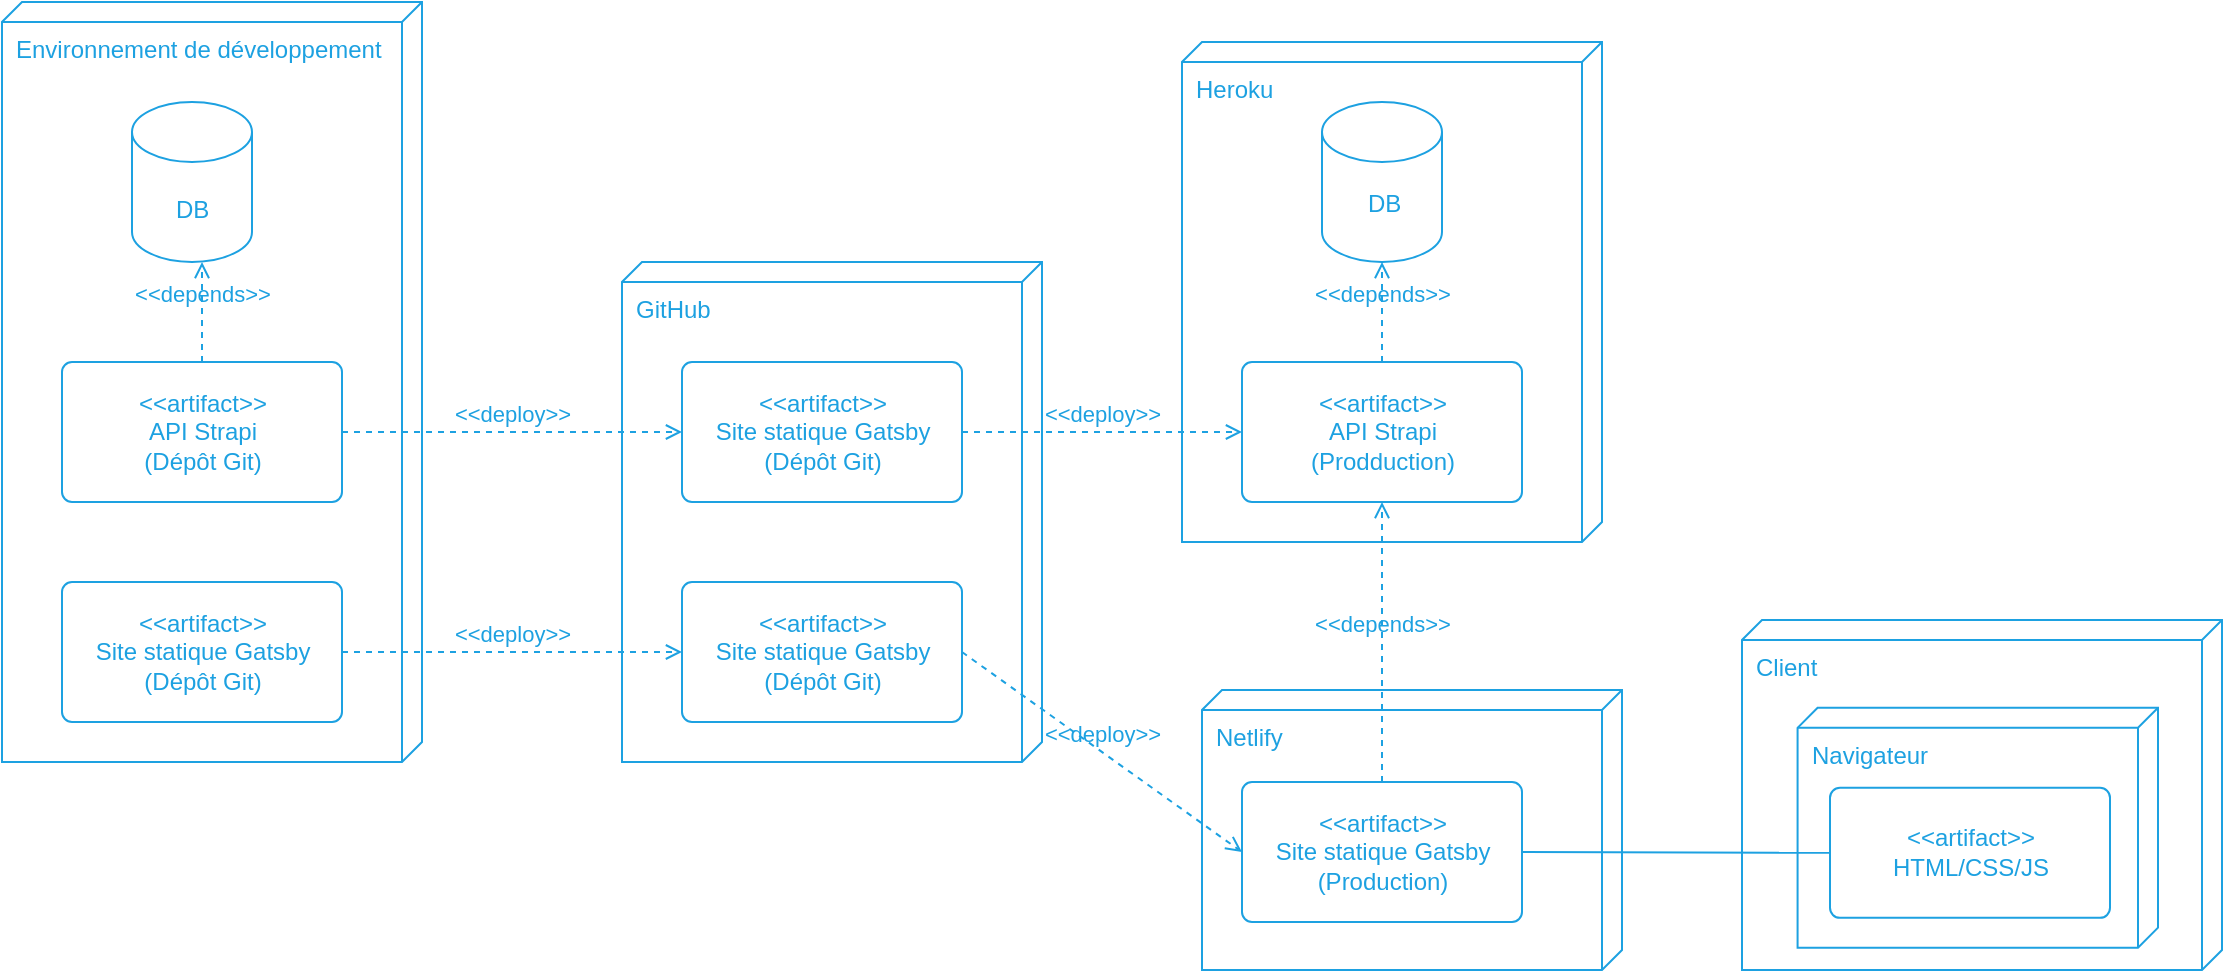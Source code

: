 <mxfile>
    <diagram id="GNdYHzxpxQGXfG1FeGK9" name="Page-1">
        <mxGraphModel dx="1617" dy="735" grid="1" gridSize="10" guides="1" tooltips="1" connect="1" arrows="1" fold="1" page="1" pageScale="1" pageWidth="827" pageHeight="1169" math="0" shadow="0">
            <root>
                <mxCell id="0"/>
                <mxCell id="1" parent="0"/>
                <mxCell id="333" value="&lt;font color=&quot;#1da1e1&quot;&gt;Environnement de développement&lt;/font&gt;" style="verticalAlign=top;align=left;shape=cube;size=10;direction=south;fontStyle=0;html=1;boundedLbl=1;spacingLeft=5;fillColor=none;strokeColor=#1DA1E1;" parent="1" vertex="1">
                    <mxGeometry x="-310" y="10" width="210" height="380" as="geometry"/>
                </mxCell>
                <mxCell id="321" value="&lt;font color=&quot;#1da1e1&quot;&gt;Netlify&lt;/font&gt;" style="verticalAlign=top;align=left;shape=cube;size=10;direction=south;fontStyle=0;html=1;boundedLbl=1;spacingLeft=5;fillColor=none;strokeColor=#1DA1E1;" parent="1" vertex="1">
                    <mxGeometry x="290" y="354" width="210" height="140" as="geometry"/>
                </mxCell>
                <mxCell id="312" value="&lt;font color=&quot;#1da1e1&quot;&gt;GitHub&lt;/font&gt;" style="verticalAlign=top;align=left;shape=cube;size=10;direction=south;fontStyle=0;html=1;boundedLbl=1;spacingLeft=5;fillColor=none;strokeColor=#1DA1E1;" parent="1" vertex="1">
                    <mxGeometry y="140" width="210" height="250" as="geometry"/>
                </mxCell>
                <mxCell id="314" value="&lt;font color=&quot;#1da1e1&quot;&gt;&amp;lt;&amp;lt;artifact&amp;gt;&amp;gt;&lt;br&gt;&lt;/font&gt;&lt;span style=&quot;color: rgb(29 , 161 , 225)&quot;&gt;Site statique Gatsby&lt;/span&gt;&lt;font color=&quot;#1da1e1&quot;&gt;&lt;br&gt;(Dépôt Git)&lt;br&gt;&lt;/font&gt;" style="html=1;align=center;verticalAlign=middle;rounded=1;absoluteArcSize=1;arcSize=10;dashed=0;fillColor=none;strokeColor=#1DA1E1;" parent="1" vertex="1">
                    <mxGeometry x="30" y="190" width="140" height="70" as="geometry"/>
                </mxCell>
                <mxCell id="346" style="rounded=0;orthogonalLoop=1;jettySize=auto;html=1;exitX=1;exitY=0.5;exitDx=0;exitDy=0;entryX=0;entryY=0.5;entryDx=0;entryDy=0;strokeColor=#1DA1E1;endArrow=none;endFill=0;" parent="1" source="319" target="351" edge="1">
                    <mxGeometry relative="1" as="geometry"/>
                </mxCell>
                <mxCell id="319" value="&lt;font color=&quot;#1da1e1&quot;&gt;&amp;lt;&amp;lt;artifact&amp;gt;&amp;gt;&lt;br&gt;Site statique Gatsby&lt;br&gt;(Production)&lt;br&gt;&lt;/font&gt;" style="html=1;align=center;verticalAlign=middle;rounded=1;absoluteArcSize=1;arcSize=10;dashed=0;fillColor=none;strokeColor=#1DA1E1;" parent="1" vertex="1">
                    <mxGeometry x="310" y="400" width="140" height="70" as="geometry"/>
                </mxCell>
                <mxCell id="323" value="&lt;font color=&quot;#1da1e1&quot;&gt;&amp;lt;&amp;lt;artifact&amp;gt;&amp;gt;&lt;br&gt;&lt;/font&gt;&lt;span style=&quot;color: rgb(29 , 161 , 225)&quot;&gt;Site statique Gatsby&lt;/span&gt;&lt;font color=&quot;#1da1e1&quot;&gt;&lt;br&gt;(Dépôt Git)&lt;br&gt;&lt;/font&gt;" style="html=1;align=center;verticalAlign=middle;rounded=1;absoluteArcSize=1;arcSize=10;dashed=0;fillColor=none;strokeColor=#1DA1E1;" parent="1" vertex="1">
                    <mxGeometry x="30" y="300" width="140" height="70" as="geometry"/>
                </mxCell>
                <mxCell id="331" value="&lt;font color=&quot;#1da1e1&quot;&gt;&amp;lt;&amp;lt;artifact&amp;gt;&amp;gt;&lt;br&gt;API Strapi&lt;br&gt;(Dépôt Git)&lt;br&gt;&lt;/font&gt;" style="html=1;align=center;verticalAlign=middle;rounded=1;absoluteArcSize=1;arcSize=10;dashed=0;fillColor=none;strokeColor=#1DA1E1;" parent="1" vertex="1">
                    <mxGeometry x="-280" y="190" width="140" height="70" as="geometry"/>
                </mxCell>
                <mxCell id="332" value="&lt;font color=&quot;#1da1e1&quot;&gt;&amp;lt;&amp;lt;artifact&amp;gt;&amp;gt;&lt;br&gt;&lt;/font&gt;&lt;span style=&quot;color: rgb(29 , 161 , 225)&quot;&gt;Site statique Gatsby&lt;/span&gt;&lt;font color=&quot;#1da1e1&quot;&gt;&lt;br&gt;(Dépôt Git)&lt;br&gt;&lt;/font&gt;" style="html=1;align=center;verticalAlign=middle;rounded=1;absoluteArcSize=1;arcSize=10;dashed=0;fillColor=none;strokeColor=#1DA1E1;" parent="1" vertex="1">
                    <mxGeometry x="-280" y="300" width="140" height="70" as="geometry"/>
                </mxCell>
                <mxCell id="335" value="&lt;font color=&quot;#1da1e1&quot;&gt;&amp;lt;&amp;lt;deploy&amp;gt;&amp;gt;&lt;/font&gt;" style="html=1;verticalAlign=bottom;labelBackgroundColor=none;endArrow=open;endFill=0;dashed=1;strokeColor=#1DA1E1;exitX=1;exitY=0.5;exitDx=0;exitDy=0;entryX=0;entryY=0.5;entryDx=0;entryDy=0;" parent="1" source="332" target="323" edge="1">
                    <mxGeometry width="160" relative="1" as="geometry">
                        <mxPoint x="-120" y="334.66" as="sourcePoint"/>
                        <mxPoint x="40" y="334.66" as="targetPoint"/>
                    </mxGeometry>
                </mxCell>
                <mxCell id="336" value="&lt;font color=&quot;#1da1e1&quot;&gt;&amp;lt;&amp;lt;deploy&amp;gt;&amp;gt;&lt;/font&gt;" style="html=1;verticalAlign=bottom;labelBackgroundColor=none;endArrow=open;endFill=0;dashed=1;strokeColor=#1DA1E1;exitX=1;exitY=0.5;exitDx=0;exitDy=0;entryX=0;entryY=0.5;entryDx=0;entryDy=0;" parent="1" source="331" target="314" edge="1">
                    <mxGeometry width="160" relative="1" as="geometry">
                        <mxPoint x="-130" y="345.0" as="sourcePoint"/>
                        <mxPoint x="40" y="345.0" as="targetPoint"/>
                    </mxGeometry>
                </mxCell>
                <mxCell id="337" value="" style="group" parent="1" vertex="1" connectable="0">
                    <mxGeometry x="-245" y="60" width="60" height="80" as="geometry"/>
                </mxCell>
                <mxCell id="338" value="" style="shape=cylinder3;whiteSpace=wrap;html=1;boundedLbl=1;backgroundOutline=1;size=15;strokeColor=#1DA1E1;fillColor=none;" parent="337" vertex="1">
                    <mxGeometry width="60" height="80" as="geometry"/>
                </mxCell>
                <mxCell id="339" value="&lt;div style=&quot;text-align: center&quot;&gt;&lt;span&gt;&lt;font color=&quot;#1da1e1&quot; face=&quot;helvetica&quot;&gt;DB&lt;/font&gt;&lt;/span&gt;&lt;/div&gt;" style="text;whiteSpace=wrap;html=1;" parent="337" vertex="1">
                    <mxGeometry x="20" y="40" width="30" height="40" as="geometry"/>
                </mxCell>
                <mxCell id="340" value="&lt;font color=&quot;#1da1e1&quot;&gt;&amp;lt;&amp;lt;depends&amp;gt;&amp;gt;&lt;/font&gt;" style="html=1;verticalAlign=bottom;labelBackgroundColor=none;endArrow=open;endFill=0;dashed=1;strokeColor=#1DA1E1;exitX=0.5;exitY=0;exitDx=0;exitDy=0;entryX=0.5;entryY=1;entryDx=0;entryDy=0;" parent="1" source="331" target="339" edge="1">
                    <mxGeometry width="160" relative="1" as="geometry">
                        <mxPoint x="-130" y="235.0" as="sourcePoint"/>
                        <mxPoint x="40" y="235.0" as="targetPoint"/>
                    </mxGeometry>
                </mxCell>
                <mxCell id="341" value="&lt;font color=&quot;#1da1e1&quot;&gt;&amp;lt;&amp;lt;deploy&amp;gt;&amp;gt;&lt;/font&gt;" style="html=1;verticalAlign=bottom;labelBackgroundColor=none;endArrow=open;endFill=0;dashed=1;strokeColor=#1DA1E1;exitX=1;exitY=0.5;exitDx=0;exitDy=0;entryX=0;entryY=0.5;entryDx=0;entryDy=0;" parent="1" source="314" target="316" edge="1">
                    <mxGeometry width="160" relative="1" as="geometry">
                        <mxPoint x="-130" y="235.0" as="sourcePoint"/>
                        <mxPoint x="40" y="235.0" as="targetPoint"/>
                    </mxGeometry>
                </mxCell>
                <mxCell id="343" value="&lt;font color=&quot;#1da1e1&quot;&gt;&amp;lt;&amp;lt;deploy&amp;gt;&amp;gt;&lt;/font&gt;" style="html=1;verticalAlign=bottom;labelBackgroundColor=none;endArrow=open;endFill=0;dashed=1;strokeColor=#1DA1E1;exitX=1;exitY=0.5;exitDx=0;exitDy=0;entryX=0;entryY=0.5;entryDx=0;entryDy=0;" parent="1" source="323" target="319" edge="1">
                    <mxGeometry width="160" relative="1" as="geometry">
                        <mxPoint x="180.0" y="235.0" as="sourcePoint"/>
                        <mxPoint x="330.0" y="265.0" as="targetPoint"/>
                    </mxGeometry>
                </mxCell>
                <mxCell id="344" value="&lt;font color=&quot;#1da1e1&quot;&gt;&amp;lt;&amp;lt;depends&amp;gt;&amp;gt;&lt;/font&gt;" style="html=1;verticalAlign=bottom;labelBackgroundColor=none;endArrow=open;endFill=0;dashed=1;strokeColor=#1DA1E1;exitX=0.5;exitY=0;exitDx=0;exitDy=0;entryX=0.5;entryY=1;entryDx=0;entryDy=0;" parent="1" source="319" target="316" edge="1">
                    <mxGeometry width="160" relative="1" as="geometry">
                        <mxPoint x="400.0" y="230.0" as="sourcePoint"/>
                        <mxPoint x="450" y="320" as="targetPoint"/>
                    </mxGeometry>
                </mxCell>
                <mxCell id="350" value="" style="group" parent="1" vertex="1" connectable="0">
                    <mxGeometry x="280" y="30" width="210" height="250" as="geometry"/>
                </mxCell>
                <mxCell id="315" value="&lt;font color=&quot;#1da1e1&quot;&gt;Heroku&lt;/font&gt;" style="verticalAlign=top;align=left;shape=cube;size=10;direction=south;fontStyle=0;html=1;boundedLbl=1;spacingLeft=5;fillColor=none;strokeColor=#1DA1E1;" parent="350" vertex="1">
                    <mxGeometry width="210" height="250" as="geometry"/>
                </mxCell>
                <mxCell id="316" value="&lt;font color=&quot;#1da1e1&quot;&gt;&amp;lt;&amp;lt;artifact&amp;gt;&amp;gt;&lt;br&gt;API Strapi&lt;br&gt;(Prodduction)&lt;br&gt;&lt;/font&gt;" style="html=1;align=center;verticalAlign=middle;rounded=1;absoluteArcSize=1;arcSize=10;dashed=0;fillColor=none;strokeColor=#1DA1E1;" parent="350" vertex="1">
                    <mxGeometry x="30" y="160" width="140" height="70" as="geometry"/>
                </mxCell>
                <mxCell id="349" value="" style="group" parent="350" vertex="1" connectable="0">
                    <mxGeometry x="70" y="30" width="60" height="80" as="geometry"/>
                </mxCell>
                <mxCell id="317" value="" style="shape=cylinder3;whiteSpace=wrap;html=1;boundedLbl=1;backgroundOutline=1;size=15;strokeColor=#1DA1E1;fillColor=none;" parent="349" vertex="1">
                    <mxGeometry width="60" height="80" as="geometry"/>
                </mxCell>
                <mxCell id="334" value="" style="group" parent="349" vertex="1" connectable="0">
                    <mxGeometry x="8" y="17" width="40" height="40" as="geometry"/>
                </mxCell>
                <mxCell id="318" value="&lt;div style=&quot;text-align: center&quot;&gt;&lt;span&gt;&lt;font color=&quot;#1da1e1&quot; face=&quot;helvetica&quot;&gt;DB&lt;/font&gt;&lt;/span&gt;&lt;/div&gt;" style="text;whiteSpace=wrap;html=1;" parent="334" vertex="1">
                    <mxGeometry x="13.333" y="20" width="20" height="20" as="geometry"/>
                </mxCell>
                <mxCell id="342" value="&lt;font color=&quot;#1da1e1&quot;&gt;&amp;lt;&amp;lt;depends&amp;gt;&amp;gt;&lt;/font&gt;" style="html=1;verticalAlign=bottom;labelBackgroundColor=none;endArrow=open;endFill=0;dashed=1;strokeColor=#1DA1E1;exitX=0.5;exitY=0;exitDx=0;exitDy=0;entryX=0.5;entryY=1;entryDx=0;entryDy=0;entryPerimeter=0;" parent="350" source="316" target="317" edge="1">
                    <mxGeometry width="160" relative="1" as="geometry">
                        <mxPoint x="180.0" y="235.0" as="sourcePoint"/>
                        <mxPoint x="330.0" y="265.0" as="targetPoint"/>
                    </mxGeometry>
                </mxCell>
                <mxCell id="324" value="&lt;font color=&quot;#1da1e1&quot;&gt;Client&lt;/font&gt;" style="verticalAlign=top;align=left;shape=cube;size=10;direction=south;fontStyle=0;html=1;boundedLbl=1;spacingLeft=5;fillColor=none;strokeColor=#1DA1E1;" parent="1" vertex="1">
                    <mxGeometry x="560" y="319" width="240" height="175" as="geometry"/>
                </mxCell>
                <mxCell id="326" value="&lt;font color=&quot;#1da1e1&quot;&gt;Navigateur&lt;/font&gt;" style="verticalAlign=top;align=left;shape=cube;size=10;direction=south;fontStyle=0;html=1;boundedLbl=1;spacingLeft=5;fillColor=none;strokeColor=#1DA1E1;" parent="1" vertex="1">
                    <mxGeometry x="587.79" y="362.895" width="180.21" height="119.962" as="geometry"/>
                </mxCell>
                <mxCell id="351" value="&lt;font color=&quot;#1da1e1&quot;&gt;&amp;lt;&amp;lt;artifact&amp;gt;&amp;gt;&lt;br&gt;HTML/CSS/JS&lt;br&gt;&lt;/font&gt;" style="html=1;align=center;verticalAlign=middle;rounded=1;absoluteArcSize=1;arcSize=10;dashed=0;fillColor=none;strokeColor=#1DA1E1;" vertex="1" parent="1">
                    <mxGeometry x="604" y="402.929" width="140" height="65" as="geometry"/>
                </mxCell>
            </root>
        </mxGraphModel>
    </diagram>
</mxfile>
